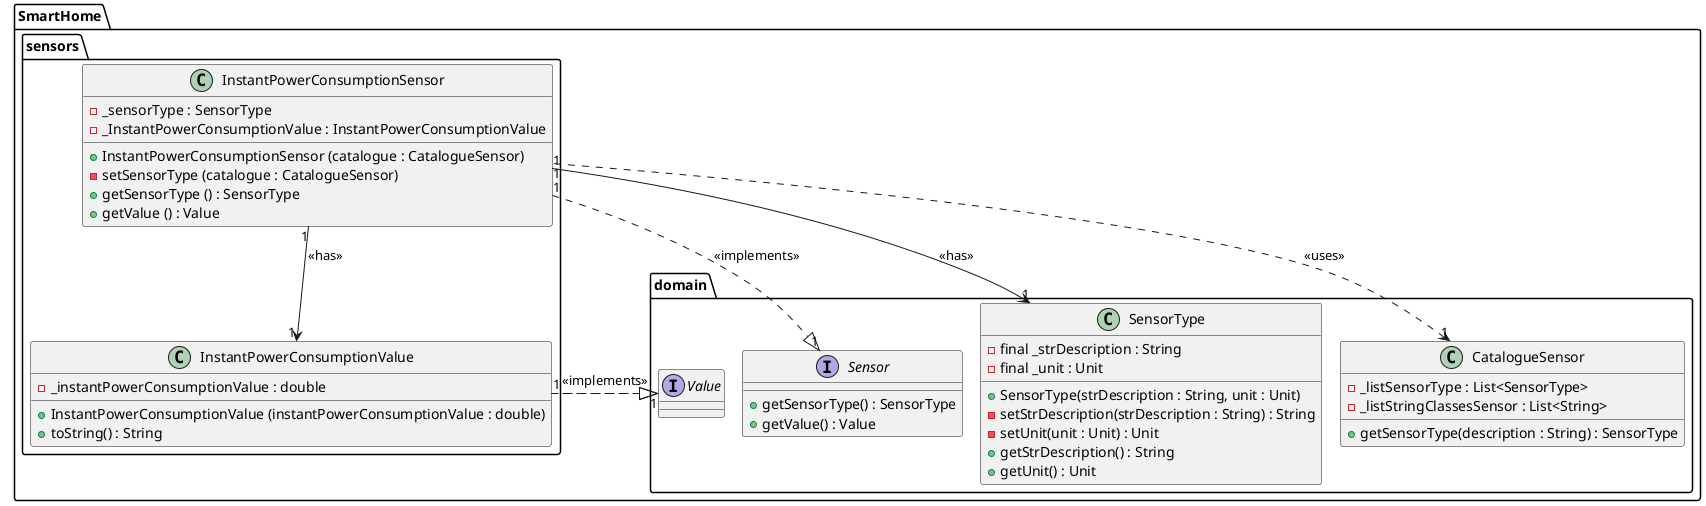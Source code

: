 @startuml
!pragma layout smetana

package SmartHome.sensors {

    class InstantPowerConsumptionSensor {
        - _sensorType : SensorType
        - _InstantPowerConsumptionValue : InstantPowerConsumptionValue

        + InstantPowerConsumptionSensor (catalogue : CatalogueSensor)
        - setSensorType (catalogue : CatalogueSensor)
        +getSensorType () : SensorType
        +getValue () : Value
    }

    class InstantPowerConsumptionValue implements SmartHome.domain.Value {
        - _instantPowerConsumptionValue : double

        + InstantPowerConsumptionValue (instantPowerConsumptionValue : double)
        + toString() : String
    }

}

package SmartHome.domain {

    interface Sensor {
        + getSensorType() : SensorType
        + getValue() : Value
    }

    class SensorType {
    - final _strDescription : String
    - final _unit : Unit

    + SensorType(strDescription : String, unit : Unit)
    - setStrDescription(strDescription : String) : String
    - setUnit(unit : Unit) : Unit
    + getStrDescription() : String
    + getUnit() : Unit
    }

    interface Value {
    }

    class CatalogueSensor {
    - _listSensorType : List<SensorType>
    - _listStringClassesSensor : List<String>

    + getSensorType(description : String) : SensorType
    }
}

SmartHome.sensors.InstantPowerConsumptionSensor "1" ..|> "1" SmartHome.domain.Sensor : <<implements>>
SmartHome.sensors.InstantPowerConsumptionSensor "1" --> "1" SmartHome.domain.SensorType : <<has>>
SmartHome.sensors.InstantPowerConsumptionSensor "1" --> "1" SmartHome.sensors.InstantPowerConsumptionValue : <<has>>
SmartHome.domain.CatalogueSensor "1" <.. "1" SmartHome.sensors.InstantPowerConsumptionSensor : <<uses>>
SmartHome.sensors.InstantPowerConsumptionValue "1" ..|> "1" SmartHome.domain.Value : <<implements>>

@enduml